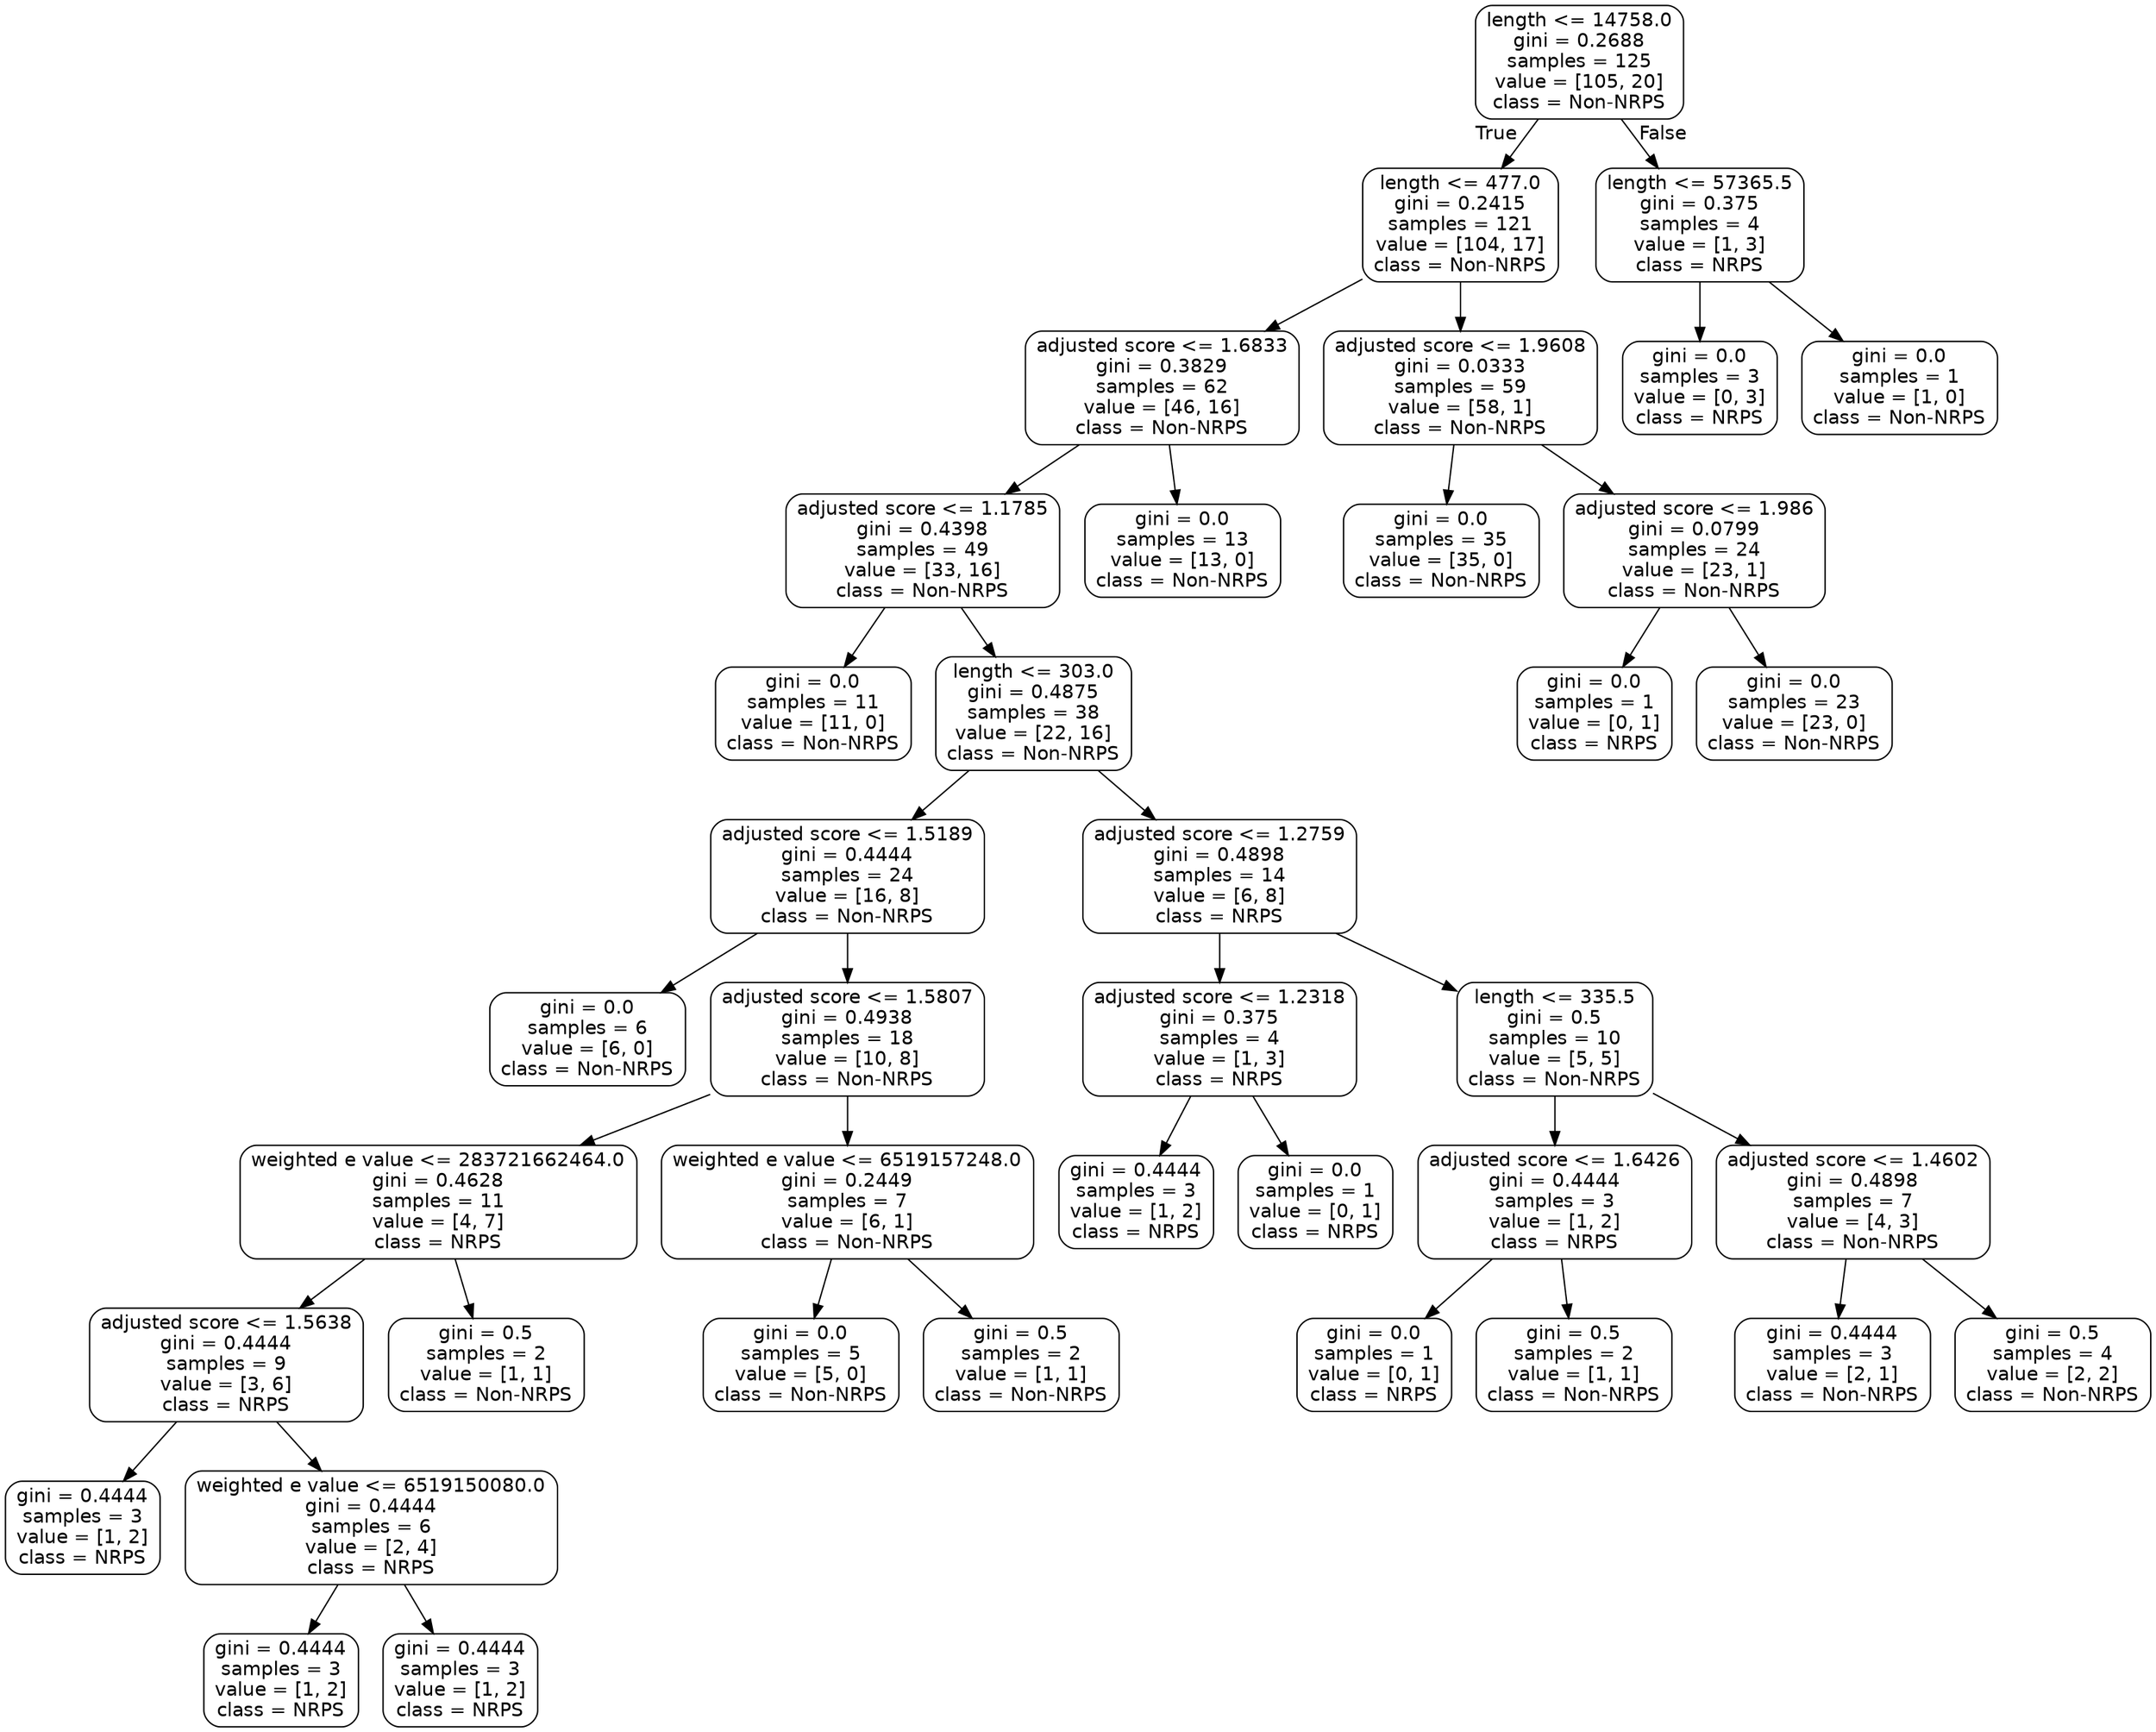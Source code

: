digraph Tree {
node [shape=box, style="rounded", color="black", fontname=helvetica] ;
edge [fontname=helvetica] ;
0 [label="length <= 14758.0\ngini = 0.2688\nsamples = 125\nvalue = [105, 20]\nclass = Non-NRPS"] ;
1 [label="length <= 477.0\ngini = 0.2415\nsamples = 121\nvalue = [104, 17]\nclass = Non-NRPS"] ;
0 -> 1 [labeldistance=2.5, labelangle=45, headlabel="True"] ;
2 [label="adjusted score <= 1.6833\ngini = 0.3829\nsamples = 62\nvalue = [46, 16]\nclass = Non-NRPS"] ;
1 -> 2 ;
3 [label="adjusted score <= 1.1785\ngini = 0.4398\nsamples = 49\nvalue = [33, 16]\nclass = Non-NRPS"] ;
2 -> 3 ;
4 [label="gini = 0.0\nsamples = 11\nvalue = [11, 0]\nclass = Non-NRPS"] ;
3 -> 4 ;
5 [label="length <= 303.0\ngini = 0.4875\nsamples = 38\nvalue = [22, 16]\nclass = Non-NRPS"] ;
3 -> 5 ;
6 [label="adjusted score <= 1.5189\ngini = 0.4444\nsamples = 24\nvalue = [16, 8]\nclass = Non-NRPS"] ;
5 -> 6 ;
7 [label="gini = 0.0\nsamples = 6\nvalue = [6, 0]\nclass = Non-NRPS"] ;
6 -> 7 ;
8 [label="adjusted score <= 1.5807\ngini = 0.4938\nsamples = 18\nvalue = [10, 8]\nclass = Non-NRPS"] ;
6 -> 8 ;
9 [label="weighted e value <= 283721662464.0\ngini = 0.4628\nsamples = 11\nvalue = [4, 7]\nclass = NRPS"] ;
8 -> 9 ;
10 [label="adjusted score <= 1.5638\ngini = 0.4444\nsamples = 9\nvalue = [3, 6]\nclass = NRPS"] ;
9 -> 10 ;
11 [label="gini = 0.4444\nsamples = 3\nvalue = [1, 2]\nclass = NRPS"] ;
10 -> 11 ;
12 [label="weighted e value <= 6519150080.0\ngini = 0.4444\nsamples = 6\nvalue = [2, 4]\nclass = NRPS"] ;
10 -> 12 ;
13 [label="gini = 0.4444\nsamples = 3\nvalue = [1, 2]\nclass = NRPS"] ;
12 -> 13 ;
14 [label="gini = 0.4444\nsamples = 3\nvalue = [1, 2]\nclass = NRPS"] ;
12 -> 14 ;
15 [label="gini = 0.5\nsamples = 2\nvalue = [1, 1]\nclass = Non-NRPS"] ;
9 -> 15 ;
16 [label="weighted e value <= 6519157248.0\ngini = 0.2449\nsamples = 7\nvalue = [6, 1]\nclass = Non-NRPS"] ;
8 -> 16 ;
17 [label="gini = 0.0\nsamples = 5\nvalue = [5, 0]\nclass = Non-NRPS"] ;
16 -> 17 ;
18 [label="gini = 0.5\nsamples = 2\nvalue = [1, 1]\nclass = Non-NRPS"] ;
16 -> 18 ;
19 [label="adjusted score <= 1.2759\ngini = 0.4898\nsamples = 14\nvalue = [6, 8]\nclass = NRPS"] ;
5 -> 19 ;
20 [label="adjusted score <= 1.2318\ngini = 0.375\nsamples = 4\nvalue = [1, 3]\nclass = NRPS"] ;
19 -> 20 ;
21 [label="gini = 0.4444\nsamples = 3\nvalue = [1, 2]\nclass = NRPS"] ;
20 -> 21 ;
22 [label="gini = 0.0\nsamples = 1\nvalue = [0, 1]\nclass = NRPS"] ;
20 -> 22 ;
23 [label="length <= 335.5\ngini = 0.5\nsamples = 10\nvalue = [5, 5]\nclass = Non-NRPS"] ;
19 -> 23 ;
24 [label="adjusted score <= 1.6426\ngini = 0.4444\nsamples = 3\nvalue = [1, 2]\nclass = NRPS"] ;
23 -> 24 ;
25 [label="gini = 0.0\nsamples = 1\nvalue = [0, 1]\nclass = NRPS"] ;
24 -> 25 ;
26 [label="gini = 0.5\nsamples = 2\nvalue = [1, 1]\nclass = Non-NRPS"] ;
24 -> 26 ;
27 [label="adjusted score <= 1.4602\ngini = 0.4898\nsamples = 7\nvalue = [4, 3]\nclass = Non-NRPS"] ;
23 -> 27 ;
28 [label="gini = 0.4444\nsamples = 3\nvalue = [2, 1]\nclass = Non-NRPS"] ;
27 -> 28 ;
29 [label="gini = 0.5\nsamples = 4\nvalue = [2, 2]\nclass = Non-NRPS"] ;
27 -> 29 ;
30 [label="gini = 0.0\nsamples = 13\nvalue = [13, 0]\nclass = Non-NRPS"] ;
2 -> 30 ;
31 [label="adjusted score <= 1.9608\ngini = 0.0333\nsamples = 59\nvalue = [58, 1]\nclass = Non-NRPS"] ;
1 -> 31 ;
32 [label="gini = 0.0\nsamples = 35\nvalue = [35, 0]\nclass = Non-NRPS"] ;
31 -> 32 ;
33 [label="adjusted score <= 1.986\ngini = 0.0799\nsamples = 24\nvalue = [23, 1]\nclass = Non-NRPS"] ;
31 -> 33 ;
34 [label="gini = 0.0\nsamples = 1\nvalue = [0, 1]\nclass = NRPS"] ;
33 -> 34 ;
35 [label="gini = 0.0\nsamples = 23\nvalue = [23, 0]\nclass = Non-NRPS"] ;
33 -> 35 ;
36 [label="length <= 57365.5\ngini = 0.375\nsamples = 4\nvalue = [1, 3]\nclass = NRPS"] ;
0 -> 36 [labeldistance=2.5, labelangle=-45, headlabel="False"] ;
37 [label="gini = 0.0\nsamples = 3\nvalue = [0, 3]\nclass = NRPS"] ;
36 -> 37 ;
38 [label="gini = 0.0\nsamples = 1\nvalue = [1, 0]\nclass = Non-NRPS"] ;
36 -> 38 ;
}
